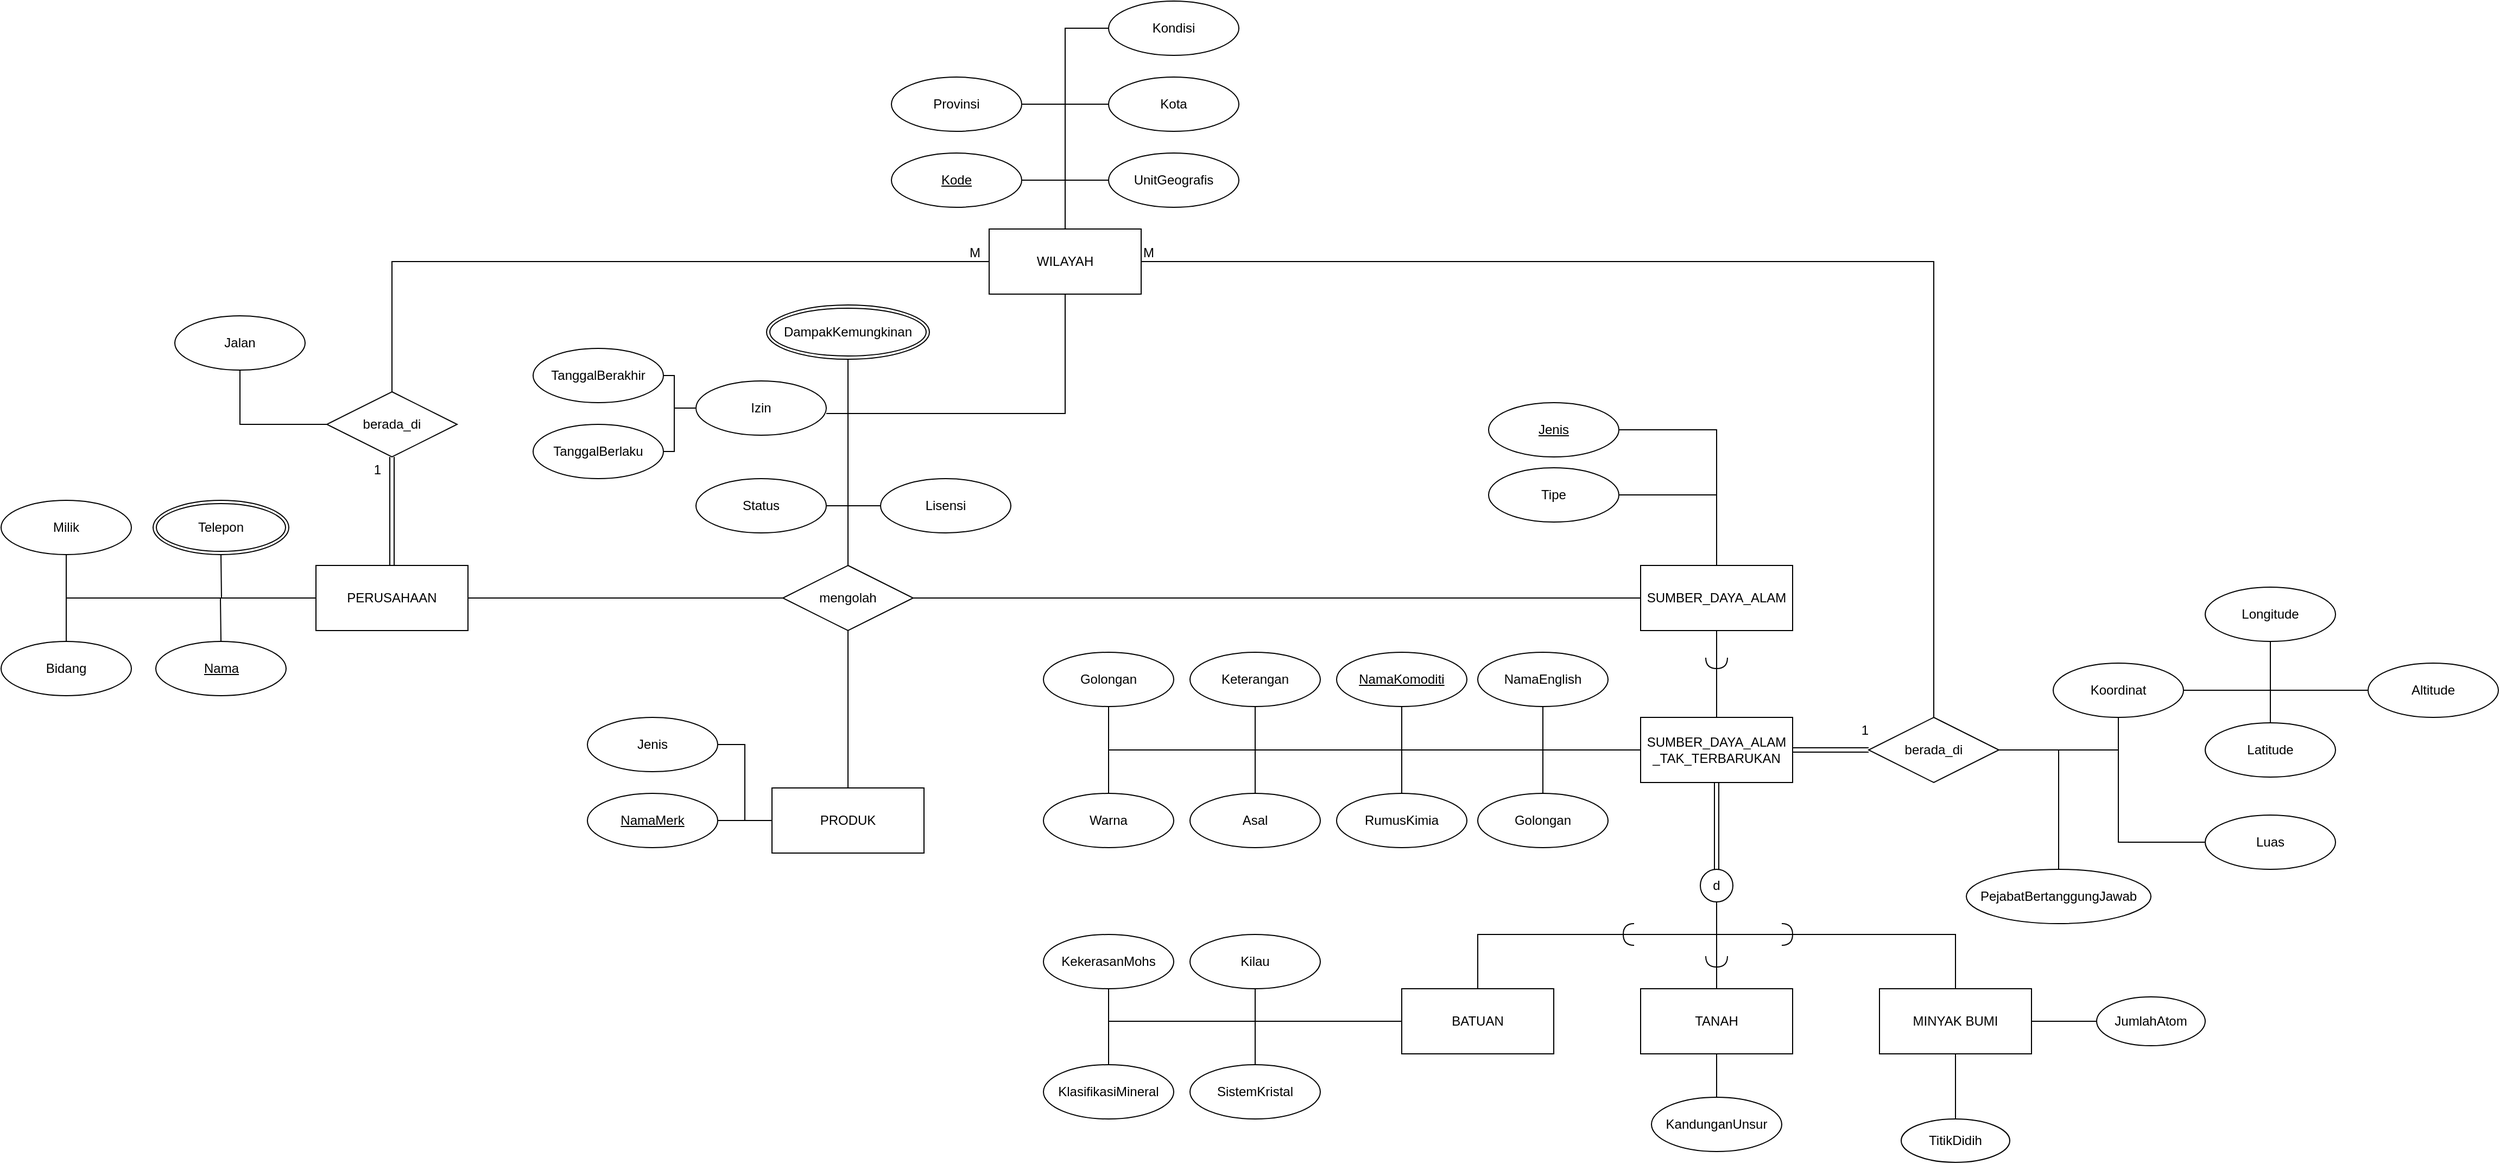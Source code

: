 <mxfile>
    <diagram id="r_4goBz6NWC6T0t2QKmt" name="Page-1">
        <mxGraphModel dx="1634" dy="1551" grid="1" gridSize="10" guides="1" tooltips="1" connect="1" arrows="1" fold="1" page="1" pageScale="1" pageWidth="850" pageHeight="1100" math="0" shadow="0">
            <root>
                <mxCell id="0"/>
                <mxCell id="1" parent="0"/>
                <mxCell id="2" value="SUMBER_DAYA_ALAM" style="rounded=0;whiteSpace=wrap;html=1;" parent="1" vertex="1">
                    <mxGeometry x="780" y="70" width="140" height="60" as="geometry"/>
                </mxCell>
                <mxCell id="130" value="" style="edgeStyle=orthogonalEdgeStyle;rounded=0;orthogonalLoop=1;jettySize=auto;html=1;endArrow=none;endFill=0;shape=link;" parent="1" source="4" target="15" edge="1">
                    <mxGeometry relative="1" as="geometry"/>
                </mxCell>
                <mxCell id="4" value="SUMBER_DAYA_ALAM&lt;br&gt;_TAK_TERBARUKAN" style="rounded=0;html=1;whiteSpace=wrap;verticalAlign=middle;" parent="1" vertex="1">
                    <mxGeometry x="780" y="210" width="140" height="60" as="geometry"/>
                </mxCell>
                <mxCell id="5" value="BATUAN" style="rounded=0;whiteSpace=wrap;html=1;" parent="1" vertex="1">
                    <mxGeometry x="560" y="460" width="140" height="60" as="geometry"/>
                </mxCell>
                <mxCell id="115" value="" style="endArrow=none;html=1;rounded=0;exitX=0.5;exitY=1;exitDx=0;exitDy=0;entryX=0.5;entryY=0;entryDx=0;entryDy=0;shape=link;" parent="1" source="4" target="116" edge="1">
                    <mxGeometry relative="1" as="geometry">
                        <mxPoint x="860" y="220.0" as="sourcePoint"/>
                        <mxPoint x="850" y="320" as="targetPoint"/>
                    </mxGeometry>
                </mxCell>
                <mxCell id="6" value="TANAH" style="rounded=0;whiteSpace=wrap;html=1;" parent="1" vertex="1">
                    <mxGeometry x="780" y="460" width="140" height="60" as="geometry"/>
                </mxCell>
                <mxCell id="116" value="d" style="ellipse;whiteSpace=wrap;html=1;aspect=fixed;rounded=0;sketch=0;verticalAlign=middle;" parent="1" vertex="1">
                    <mxGeometry x="835" y="350" width="30" height="30" as="geometry"/>
                </mxCell>
                <mxCell id="142" style="edgeStyle=orthogonalEdgeStyle;rounded=0;orthogonalLoop=1;jettySize=auto;html=1;entryX=0.5;entryY=0;entryDx=0;entryDy=0;endArrow=none;endFill=0;" edge="1" parent="1" source="7" target="141">
                    <mxGeometry relative="1" as="geometry"/>
                </mxCell>
                <mxCell id="7" value="MINYAK BUMI" style="rounded=0;whiteSpace=wrap;html=1;" parent="1" vertex="1">
                    <mxGeometry x="1000" y="460" width="140" height="60" as="geometry"/>
                </mxCell>
                <mxCell id="117" value="" style="endArrow=none;html=1;rounded=0;exitX=0.5;exitY=1;exitDx=0;exitDy=0;entryX=0.5;entryY=0;entryDx=0;entryDy=0;" parent="1" source="116" target="5" edge="1">
                    <mxGeometry relative="1" as="geometry">
                        <mxPoint x="860" y="280.0" as="sourcePoint"/>
                        <mxPoint x="860" y="360.0" as="targetPoint"/>
                        <Array as="points">
                            <mxPoint x="850" y="410"/>
                            <mxPoint x="630" y="410"/>
                        </Array>
                    </mxGeometry>
                </mxCell>
                <mxCell id="8" value="Keterangan" style="ellipse;whiteSpace=wrap;html=1;align=center;rounded=0;sketch=0;" parent="1" vertex="1">
                    <mxGeometry x="365" y="150" width="120" height="50" as="geometry"/>
                </mxCell>
                <mxCell id="118" value="" style="endArrow=none;html=1;rounded=0;exitX=0.5;exitY=0;exitDx=0;exitDy=0;entryX=0.5;entryY=1;entryDx=0;entryDy=0;" parent="1" source="6" target="116" edge="1">
                    <mxGeometry relative="1" as="geometry">
                        <mxPoint x="870" y="290.0" as="sourcePoint"/>
                        <mxPoint x="870" y="370.0" as="targetPoint"/>
                    </mxGeometry>
                </mxCell>
                <mxCell id="9" value="Asal" style="ellipse;whiteSpace=wrap;html=1;align=center;rounded=0;sketch=0;" parent="1" vertex="1">
                    <mxGeometry x="365" y="280" width="120" height="50" as="geometry"/>
                </mxCell>
                <mxCell id="119" value="" style="endArrow=none;html=1;rounded=0;exitX=0.5;exitY=0;exitDx=0;exitDy=0;entryX=0.5;entryY=1;entryDx=0;entryDy=0;" parent="1" source="7" target="116" edge="1">
                    <mxGeometry relative="1" as="geometry">
                        <mxPoint x="880" y="300.0" as="sourcePoint"/>
                        <mxPoint x="880" y="380.0" as="targetPoint"/>
                        <Array as="points">
                            <mxPoint x="1070" y="410"/>
                            <mxPoint x="850" y="410"/>
                        </Array>
                    </mxGeometry>
                </mxCell>
                <mxCell id="10" value="NamaEnglish" style="ellipse;whiteSpace=wrap;html=1;align=center;rounded=0;sketch=0;" parent="1" vertex="1">
                    <mxGeometry x="630" y="150" width="120" height="50" as="geometry"/>
                </mxCell>
                <mxCell id="11" value="Golongan" style="ellipse;whiteSpace=wrap;html=1;align=center;rounded=0;sketch=0;" parent="1" vertex="1">
                    <mxGeometry x="630" y="280" width="120" height="50" as="geometry"/>
                </mxCell>
                <mxCell id="12" value="RumusKimia" style="ellipse;whiteSpace=wrap;html=1;align=center;rounded=0;sketch=0;" parent="1" vertex="1">
                    <mxGeometry x="500" y="280" width="120" height="50" as="geometry"/>
                </mxCell>
                <mxCell id="13" value="Warna" style="ellipse;whiteSpace=wrap;html=1;align=center;rounded=0;sketch=0;" parent="1" vertex="1">
                    <mxGeometry x="230" y="280" width="120" height="50" as="geometry"/>
                </mxCell>
                <mxCell id="15" value="berada_di" style="shape=rhombus;perimeter=rhombusPerimeter;whiteSpace=wrap;html=1;align=center;rounded=0;sketch=0;" parent="1" vertex="1">
                    <mxGeometry x="990" y="210" width="120" height="60" as="geometry"/>
                </mxCell>
                <mxCell id="16" value="Koordinat" style="ellipse;whiteSpace=wrap;html=1;align=center;rounded=0;sketch=0;" parent="1" vertex="1">
                    <mxGeometry x="1160" y="160" width="120" height="50" as="geometry"/>
                </mxCell>
                <mxCell id="18" value="NamaKomoditi" style="ellipse;whiteSpace=wrap;html=1;align=center;rounded=0;sketch=0;fontStyle=4" parent="1" vertex="1">
                    <mxGeometry x="500" y="150" width="120" height="50" as="geometry"/>
                </mxCell>
                <mxCell id="19" value="Longitude" style="ellipse;whiteSpace=wrap;html=1;align=center;rounded=0;sketch=0;" parent="1" vertex="1">
                    <mxGeometry x="1300" y="90" width="120" height="50" as="geometry"/>
                </mxCell>
                <mxCell id="20" value="Altitude" style="ellipse;whiteSpace=wrap;html=1;align=center;rounded=0;sketch=0;" parent="1" vertex="1">
                    <mxGeometry x="1450" y="160" width="120" height="50" as="geometry"/>
                </mxCell>
                <mxCell id="21" value="Latitude" style="ellipse;whiteSpace=wrap;html=1;align=center;rounded=0;sketch=0;" parent="1" vertex="1">
                    <mxGeometry x="1300" y="215" width="120" height="50" as="geometry"/>
                </mxCell>
                <mxCell id="22" value="Luas" style="ellipse;whiteSpace=wrap;html=1;align=center;rounded=0;sketch=0;" parent="1" vertex="1">
                    <mxGeometry x="1300" y="300" width="120" height="50" as="geometry"/>
                </mxCell>
                <mxCell id="23" value="PejabatBertanggungJawab" style="ellipse;whiteSpace=wrap;html=1;align=center;rounded=0;sketch=0;" parent="1" vertex="1">
                    <mxGeometry x="1080" y="350" width="170" height="50" as="geometry"/>
                </mxCell>
                <mxCell id="24" value="Kilau" style="ellipse;whiteSpace=wrap;html=1;align=center;rounded=0;sketch=0;" parent="1" vertex="1">
                    <mxGeometry x="365" y="410" width="120" height="50" as="geometry"/>
                </mxCell>
                <mxCell id="25" value="KekerasanMohs" style="ellipse;whiteSpace=wrap;html=1;align=center;rounded=0;sketch=0;" parent="1" vertex="1">
                    <mxGeometry x="230" y="410" width="120" height="50" as="geometry"/>
                </mxCell>
                <mxCell id="26" value="SistemKristal&lt;span style=&quot;color: rgba(0 , 0 , 0 , 0) ; font-family: monospace ; font-size: 0px&quot;&gt;%3CmxGraphModel%3E%3Croot%3E%3CmxCell%20id%3D%220%22%2F%3E%3CmxCell%20id%3D%221%22%20parent%3D%220%22%2F%3E%3CmxCell%20id%3D%222%22%20value%3D%22Kilau%22%20style%3D%22ellipse%3BwhiteSpace%3Dwrap%3Bhtml%3D1%3Balign%3Dcenter%3Brounded%3D0%3Bsketch%3D0%3B%22%20vertex%3D%221%22%20parent%3D%221%22%3E%3CmxGeometry%20x%3D%22365%22%20y%3D%22390%22%20width%3D%22120%22%20height%3D%2250%22%20as%3D%22geometry%22%2F%3E%3C%2FmxCell%3E%3C%2Froot%3E%3C%2FmxGraphModel%3E&lt;/span&gt;" style="ellipse;whiteSpace=wrap;html=1;align=center;rounded=0;sketch=0;" parent="1" vertex="1">
                    <mxGeometry x="365" y="530" width="120" height="50" as="geometry"/>
                </mxCell>
                <mxCell id="27" value="KlasifikasiMineral" style="ellipse;whiteSpace=wrap;html=1;align=center;rounded=0;sketch=0;" parent="1" vertex="1">
                    <mxGeometry x="230" y="530" width="120" height="50" as="geometry"/>
                </mxCell>
                <mxCell id="28" value="Jenis" style="ellipse;whiteSpace=wrap;html=1;align=center;rounded=0;sketch=0;fontStyle=4" parent="1" vertex="1">
                    <mxGeometry x="640" y="-80" width="120" height="50" as="geometry"/>
                </mxCell>
                <mxCell id="29" value="Tipe" style="ellipse;whiteSpace=wrap;html=1;align=center;rounded=0;sketch=0;" parent="1" vertex="1">
                    <mxGeometry x="640" y="-20" width="120" height="50" as="geometry"/>
                </mxCell>
                <mxCell id="30" value="mengolah" style="shape=rhombus;perimeter=rhombusPerimeter;whiteSpace=wrap;html=1;align=center;rounded=0;sketch=0;" parent="1" vertex="1">
                    <mxGeometry x="-10" y="70" width="120" height="60" as="geometry"/>
                </mxCell>
                <mxCell id="31" value="PRODUK" style="rounded=0;whiteSpace=wrap;html=1;" parent="1" vertex="1">
                    <mxGeometry x="-20" y="275" width="140" height="60" as="geometry"/>
                </mxCell>
                <mxCell id="34" value="Lisensi" style="ellipse;whiteSpace=wrap;html=1;align=center;rounded=0;sketch=0;" parent="1" vertex="1">
                    <mxGeometry x="80" y="-10" width="120" height="50" as="geometry"/>
                </mxCell>
                <mxCell id="35" value="Status" style="ellipse;whiteSpace=wrap;html=1;align=center;rounded=0;sketch=0;" parent="1" vertex="1">
                    <mxGeometry x="-90" y="-10" width="120" height="50" as="geometry"/>
                </mxCell>
                <mxCell id="36" value="Izin" style="ellipse;whiteSpace=wrap;html=1;align=center;rounded=0;sketch=0;" parent="1" vertex="1">
                    <mxGeometry x="-90" y="-100" width="120" height="50" as="geometry"/>
                </mxCell>
                <mxCell id="37" value="TanggalBerakhir" style="ellipse;whiteSpace=wrap;html=1;align=center;rounded=0;sketch=0;" parent="1" vertex="1">
                    <mxGeometry x="-240" y="-130" width="120" height="50" as="geometry"/>
                </mxCell>
                <mxCell id="38" value="TanggalBerlaku" style="ellipse;whiteSpace=wrap;html=1;align=center;rounded=0;sketch=0;" parent="1" vertex="1">
                    <mxGeometry x="-240" y="-60" width="120" height="50" as="geometry"/>
                </mxCell>
                <mxCell id="39" value="DampakKemungkinan" style="ellipse;shape=doubleEllipse;margin=3;whiteSpace=wrap;html=1;align=center;rounded=0;sketch=0;" parent="1" vertex="1">
                    <mxGeometry x="-25" y="-170" width="150" height="50" as="geometry"/>
                </mxCell>
                <mxCell id="40" value="WILAYAH" style="rounded=0;whiteSpace=wrap;html=1;" parent="1" vertex="1">
                    <mxGeometry x="180" y="-240" width="140" height="60" as="geometry"/>
                </mxCell>
                <mxCell id="41" value="UnitGeografis" style="ellipse;whiteSpace=wrap;html=1;align=center;rounded=0;sketch=0;" parent="1" vertex="1">
                    <mxGeometry x="290" y="-310" width="120" height="50" as="geometry"/>
                </mxCell>
                <mxCell id="42" value="Kode" style="ellipse;whiteSpace=wrap;html=1;align=center;rounded=0;sketch=0;fontStyle=4" parent="1" vertex="1">
                    <mxGeometry x="90" y="-310" width="120" height="50" as="geometry"/>
                </mxCell>
                <mxCell id="43" value="Kota" style="ellipse;whiteSpace=wrap;html=1;align=center;rounded=0;sketch=0;" parent="1" vertex="1">
                    <mxGeometry x="290" y="-380" width="120" height="50" as="geometry"/>
                </mxCell>
                <mxCell id="44" value="Kondisi" style="ellipse;whiteSpace=wrap;html=1;align=center;rounded=0;sketch=0;" parent="1" vertex="1">
                    <mxGeometry x="290" y="-450" width="120" height="50" as="geometry"/>
                </mxCell>
                <mxCell id="45" value="Provinsi" style="ellipse;whiteSpace=wrap;html=1;align=center;rounded=0;sketch=0;" parent="1" vertex="1">
                    <mxGeometry x="90" y="-380" width="120" height="50" as="geometry"/>
                </mxCell>
                <mxCell id="122" style="edgeStyle=orthogonalEdgeStyle;rounded=0;orthogonalLoop=1;jettySize=auto;html=1;entryX=0.5;entryY=1;entryDx=0;entryDy=0;endArrow=none;endFill=0;shape=link;" parent="1" source="46" target="47" edge="1">
                    <mxGeometry relative="1" as="geometry"/>
                </mxCell>
                <mxCell id="46" value="PERUSAHAAN" style="rounded=0;whiteSpace=wrap;html=1;" parent="1" vertex="1">
                    <mxGeometry x="-440" y="70" width="140" height="60" as="geometry"/>
                </mxCell>
                <mxCell id="47" value="berada_di" style="shape=rhombus;perimeter=rhombusPerimeter;whiteSpace=wrap;html=1;align=center;rounded=0;sketch=0;" parent="1" vertex="1">
                    <mxGeometry x="-430" y="-90" width="120" height="60" as="geometry"/>
                </mxCell>
                <mxCell id="48" value="Jalan" style="ellipse;whiteSpace=wrap;html=1;align=center;rounded=0;sketch=0;" parent="1" vertex="1">
                    <mxGeometry x="-570" y="-160" width="120" height="50" as="geometry"/>
                </mxCell>
                <mxCell id="49" value="Milik" style="ellipse;whiteSpace=wrap;html=1;align=center;rounded=0;sketch=0;" parent="1" vertex="1">
                    <mxGeometry x="-730" y="10" width="120" height="50" as="geometry"/>
                </mxCell>
                <mxCell id="50" value="Telepon" style="ellipse;shape=doubleEllipse;margin=3;whiteSpace=wrap;html=1;align=center;rounded=0;sketch=0;" parent="1" vertex="1">
                    <mxGeometry x="-590" y="10" width="125" height="50" as="geometry"/>
                </mxCell>
                <mxCell id="51" value="Bidang" style="ellipse;whiteSpace=wrap;html=1;align=center;rounded=0;sketch=0;" parent="1" vertex="1">
                    <mxGeometry x="-730" y="140" width="120" height="50" as="geometry"/>
                </mxCell>
                <mxCell id="52" value="Nama" style="ellipse;whiteSpace=wrap;html=1;align=center;rounded=0;sketch=0;fontStyle=4" parent="1" vertex="1">
                    <mxGeometry x="-587.5" y="140" width="120" height="50" as="geometry"/>
                </mxCell>
                <mxCell id="55" value="" style="endArrow=none;html=1;rounded=0;exitX=1;exitY=0.5;exitDx=0;exitDy=0;entryX=0.5;entryY=0;entryDx=0;entryDy=0;" parent="1" source="40" target="15" edge="1">
                    <mxGeometry relative="1" as="geometry">
                        <mxPoint x="540" y="80" as="sourcePoint"/>
                        <mxPoint x="700" y="80" as="targetPoint"/>
                        <Array as="points">
                            <mxPoint x="1050" y="-210"/>
                        </Array>
                    </mxGeometry>
                </mxCell>
                <mxCell id="56" value="M" style="resizable=0;html=1;align=left;verticalAlign=bottom;" parent="55" connectable="0" vertex="1">
                    <mxGeometry x="-1" relative="1" as="geometry"/>
                </mxCell>
                <mxCell id="57" value="1" style="resizable=0;html=1;align=right;verticalAlign=bottom;" parent="55" connectable="0" vertex="1">
                    <mxGeometry x="1" relative="1" as="geometry">
                        <mxPoint x="-60" y="20" as="offset"/>
                    </mxGeometry>
                </mxCell>
                <mxCell id="58" value="" style="endArrow=none;html=1;rounded=0;exitX=0.5;exitY=1;exitDx=0;exitDy=0;entryX=0.5;entryY=0;entryDx=0;entryDy=0;" parent="1" source="40" target="30" edge="1">
                    <mxGeometry relative="1" as="geometry">
                        <mxPoint x="20" y="60" as="sourcePoint"/>
                        <mxPoint x="180" y="60" as="targetPoint"/>
                        <Array as="points">
                            <mxPoint x="250" y="-70"/>
                            <mxPoint x="50" y="-70"/>
                        </Array>
                    </mxGeometry>
                </mxCell>
                <mxCell id="64" value="" style="endArrow=none;html=1;rounded=0;exitX=0.5;exitY=1;exitDx=0;exitDy=0;entryX=0.5;entryY=0;entryDx=0;entryDy=0;" parent="1" source="39" target="30" edge="1">
                    <mxGeometry relative="1" as="geometry">
                        <mxPoint x="20" y="60" as="sourcePoint"/>
                        <mxPoint x="180" y="60" as="targetPoint"/>
                    </mxGeometry>
                </mxCell>
                <mxCell id="65" value="" style="endArrow=none;html=1;rounded=0;entryX=0.5;entryY=0;entryDx=0;entryDy=0;" parent="1" target="30" edge="1">
                    <mxGeometry relative="1" as="geometry">
                        <mxPoint x="30" y="-70" as="sourcePoint"/>
                        <mxPoint x="60" y="80" as="targetPoint"/>
                        <Array as="points">
                            <mxPoint x="50" y="-70"/>
                        </Array>
                    </mxGeometry>
                </mxCell>
                <mxCell id="66" value="" style="endArrow=none;html=1;rounded=0;exitX=1;exitY=0.5;exitDx=0;exitDy=0;entryX=0.5;entryY=0;entryDx=0;entryDy=0;" parent="1" source="35" target="30" edge="1">
                    <mxGeometry relative="1" as="geometry">
                        <mxPoint x="70" y="-100" as="sourcePoint"/>
                        <mxPoint x="70" y="90" as="targetPoint"/>
                        <Array as="points">
                            <mxPoint x="50" y="15"/>
                        </Array>
                    </mxGeometry>
                </mxCell>
                <mxCell id="67" value="" style="endArrow=none;html=1;rounded=0;exitX=0;exitY=0.5;exitDx=0;exitDy=0;entryX=0.5;entryY=0;entryDx=0;entryDy=0;" parent="1" source="34" target="30" edge="1">
                    <mxGeometry relative="1" as="geometry">
                        <mxPoint x="80" y="-90" as="sourcePoint"/>
                        <mxPoint x="80" y="100" as="targetPoint"/>
                        <Array as="points">
                            <mxPoint x="50" y="15"/>
                        </Array>
                    </mxGeometry>
                </mxCell>
                <mxCell id="69" value="" style="endArrow=none;html=1;rounded=0;exitX=0;exitY=0.5;exitDx=0;exitDy=0;entryX=1;entryY=0.5;entryDx=0;entryDy=0;" parent="1" source="2" target="30" edge="1">
                    <mxGeometry relative="1" as="geometry">
                        <mxPoint x="100" y="-70" as="sourcePoint"/>
                        <mxPoint x="100" y="120" as="targetPoint"/>
                    </mxGeometry>
                </mxCell>
                <mxCell id="70" value="" style="endArrow=none;html=1;rounded=0;exitX=1;exitY=0.5;exitDx=0;exitDy=0;entryX=0;entryY=0.5;entryDx=0;entryDy=0;" parent="1" source="46" target="30" edge="1">
                    <mxGeometry relative="1" as="geometry">
                        <mxPoint x="110" y="-60" as="sourcePoint"/>
                        <mxPoint x="110" y="130" as="targetPoint"/>
                    </mxGeometry>
                </mxCell>
                <mxCell id="71" value="" style="endArrow=none;html=1;rounded=0;exitX=0.5;exitY=1;exitDx=0;exitDy=0;entryX=0.5;entryY=0;entryDx=0;entryDy=0;" parent="1" source="30" target="31" edge="1">
                    <mxGeometry relative="1" as="geometry">
                        <mxPoint x="120" y="-50" as="sourcePoint"/>
                        <mxPoint x="120" y="140" as="targetPoint"/>
                    </mxGeometry>
                </mxCell>
                <mxCell id="73" value="" style="endArrow=none;html=1;rounded=0;exitX=1;exitY=0.5;exitDx=0;exitDy=0;entryX=0.5;entryY=0;entryDx=0;entryDy=0;" parent="1" source="28" target="2" edge="1">
                    <mxGeometry relative="1" as="geometry">
                        <mxPoint x="140" y="-30" as="sourcePoint"/>
                        <mxPoint x="140" y="160" as="targetPoint"/>
                        <Array as="points">
                            <mxPoint x="850" y="-55"/>
                        </Array>
                    </mxGeometry>
                </mxCell>
                <mxCell id="74" value="" style="endArrow=none;html=1;rounded=0;exitX=1;exitY=0.5;exitDx=0;exitDy=0;entryX=0.5;entryY=0;entryDx=0;entryDy=0;" parent="1" source="29" target="2" edge="1">
                    <mxGeometry relative="1" as="geometry">
                        <mxPoint x="150" y="-20" as="sourcePoint"/>
                        <mxPoint x="150" y="170" as="targetPoint"/>
                        <Array as="points">
                            <mxPoint x="850" y="5"/>
                        </Array>
                    </mxGeometry>
                </mxCell>
                <mxCell id="75" value="" style="endArrow=none;html=1;rounded=0;exitX=0.5;exitY=1;exitDx=0;exitDy=0;entryX=1;entryY=0.5;entryDx=0;entryDy=0;" parent="1" source="16" target="15" edge="1">
                    <mxGeometry relative="1" as="geometry">
                        <mxPoint x="1210" y="-150" as="sourcePoint"/>
                        <mxPoint x="1210" y="40" as="targetPoint"/>
                        <Array as="points">
                            <mxPoint x="1220" y="240"/>
                        </Array>
                    </mxGeometry>
                </mxCell>
                <mxCell id="76" value="" style="endArrow=none;html=1;rounded=0;exitX=0;exitY=0.5;exitDx=0;exitDy=0;entryX=1;entryY=0.5;entryDx=0;entryDy=0;" parent="1" source="22" target="15" edge="1">
                    <mxGeometry relative="1" as="geometry">
                        <mxPoint x="1220" y="-140.0" as="sourcePoint"/>
                        <mxPoint x="1220" y="50" as="targetPoint"/>
                        <Array as="points">
                            <mxPoint x="1220" y="325"/>
                            <mxPoint x="1220" y="240"/>
                        </Array>
                    </mxGeometry>
                </mxCell>
                <mxCell id="77" value="" style="endArrow=none;html=1;rounded=0;exitX=1;exitY=0.5;exitDx=0;exitDy=0;entryX=0.5;entryY=0;entryDx=0;entryDy=0;" parent="1" source="15" target="23" edge="1">
                    <mxGeometry relative="1" as="geometry">
                        <mxPoint x="1230" y="-130.0" as="sourcePoint"/>
                        <mxPoint x="1230" y="60" as="targetPoint"/>
                        <Array as="points">
                            <mxPoint x="1165" y="240"/>
                        </Array>
                    </mxGeometry>
                </mxCell>
                <mxCell id="78" value="" style="endArrow=none;html=1;rounded=0;exitX=0;exitY=0.5;exitDx=0;exitDy=0;entryX=1;entryY=0.5;entryDx=0;entryDy=0;" parent="1" source="20" target="16" edge="1">
                    <mxGeometry relative="1" as="geometry">
                        <mxPoint x="1240" y="-120.0" as="sourcePoint"/>
                        <mxPoint x="1240" y="70" as="targetPoint"/>
                    </mxGeometry>
                </mxCell>
                <mxCell id="79" value="" style="endArrow=none;html=1;rounded=0;exitX=0.5;exitY=1;exitDx=0;exitDy=0;entryX=1;entryY=0.5;entryDx=0;entryDy=0;" parent="1" source="19" target="16" edge="1">
                    <mxGeometry relative="1" as="geometry">
                        <mxPoint x="1250" y="-110.0" as="sourcePoint"/>
                        <mxPoint x="1250" y="80" as="targetPoint"/>
                        <Array as="points">
                            <mxPoint x="1360" y="185"/>
                        </Array>
                    </mxGeometry>
                </mxCell>
                <mxCell id="80" value="" style="endArrow=none;html=1;rounded=0;exitX=0.5;exitY=0;exitDx=0;exitDy=0;entryX=1;entryY=0.5;entryDx=0;entryDy=0;" parent="1" source="21" target="16" edge="1">
                    <mxGeometry relative="1" as="geometry">
                        <mxPoint x="1260" y="-100.0" as="sourcePoint"/>
                        <mxPoint x="1260" y="90" as="targetPoint"/>
                        <Array as="points">
                            <mxPoint x="1360" y="185"/>
                        </Array>
                    </mxGeometry>
                </mxCell>
                <mxCell id="81" value="" style="endArrow=none;html=1;rounded=0;exitX=0;exitY=0.5;exitDx=0;exitDy=0;entryX=0.5;entryY=1;entryDx=0;entryDy=0;" parent="1" source="5" target="24" edge="1">
                    <mxGeometry relative="1" as="geometry">
                        <mxPoint x="1270" y="-90.0" as="sourcePoint"/>
                        <mxPoint x="1270" y="100" as="targetPoint"/>
                        <Array as="points">
                            <mxPoint x="425" y="490"/>
                        </Array>
                    </mxGeometry>
                </mxCell>
                <mxCell id="82" value="" style="endArrow=none;html=1;rounded=0;exitX=0;exitY=0.5;exitDx=0;exitDy=0;entryX=0.5;entryY=0;entryDx=0;entryDy=0;" parent="1" source="5" target="27" edge="1">
                    <mxGeometry relative="1" as="geometry">
                        <mxPoint x="748.82" y="470.0" as="sourcePoint"/>
                        <mxPoint x="748.82" y="660" as="targetPoint"/>
                        <Array as="points">
                            <mxPoint x="290" y="490"/>
                        </Array>
                    </mxGeometry>
                </mxCell>
                <mxCell id="83" value="" style="endArrow=none;html=1;rounded=0;exitX=0.5;exitY=1;exitDx=0;exitDy=0;entryX=0;entryY=0.5;entryDx=0;entryDy=0;" parent="1" source="25" target="5" edge="1">
                    <mxGeometry relative="1" as="geometry">
                        <mxPoint x="758.82" y="480" as="sourcePoint"/>
                        <mxPoint x="758.82" y="670" as="targetPoint"/>
                        <Array as="points">
                            <mxPoint x="290" y="490"/>
                        </Array>
                    </mxGeometry>
                </mxCell>
                <mxCell id="85" value="" style="endArrow=none;html=1;rounded=0;exitX=0;exitY=0.5;exitDx=0;exitDy=0;entryX=0.5;entryY=0;entryDx=0;entryDy=0;" parent="1" source="5" target="26" edge="1">
                    <mxGeometry relative="1" as="geometry">
                        <mxPoint x="768.82" y="490" as="sourcePoint"/>
                        <mxPoint x="768.82" y="680" as="targetPoint"/>
                        <Array as="points">
                            <mxPoint x="425" y="490"/>
                        </Array>
                    </mxGeometry>
                </mxCell>
                <mxCell id="86" value="" style="endArrow=none;html=1;rounded=0;exitX=0;exitY=0.5;exitDx=0;exitDy=0;entryX=0.5;entryY=0;entryDx=0;entryDy=0;" parent="1" source="4" target="13" edge="1">
                    <mxGeometry relative="1" as="geometry">
                        <mxPoint x="778.82" y="500" as="sourcePoint"/>
                        <mxPoint x="778.82" y="690" as="targetPoint"/>
                        <Array as="points">
                            <mxPoint x="290" y="240"/>
                        </Array>
                    </mxGeometry>
                </mxCell>
                <mxCell id="87" value="" style="endArrow=none;html=1;rounded=0;exitX=0;exitY=0.5;exitDx=0;exitDy=0;entryX=0.5;entryY=0;entryDx=0;entryDy=0;" parent="1" source="4" target="9" edge="1">
                    <mxGeometry relative="1" as="geometry">
                        <mxPoint x="790" y="250" as="sourcePoint"/>
                        <mxPoint x="300" y="290" as="targetPoint"/>
                        <Array as="points">
                            <mxPoint x="425" y="240"/>
                        </Array>
                    </mxGeometry>
                </mxCell>
                <mxCell id="88" value="" style="endArrow=none;html=1;rounded=0;exitX=0;exitY=0.5;exitDx=0;exitDy=0;entryX=0.5;entryY=0;entryDx=0;entryDy=0;" parent="1" source="4" target="12" edge="1">
                    <mxGeometry relative="1" as="geometry">
                        <mxPoint x="800" y="260" as="sourcePoint"/>
                        <mxPoint x="310" y="300" as="targetPoint"/>
                        <Array as="points">
                            <mxPoint x="560" y="240"/>
                        </Array>
                    </mxGeometry>
                </mxCell>
                <mxCell id="89" value="" style="endArrow=none;html=1;rounded=0;exitX=0;exitY=0.5;exitDx=0;exitDy=0;entryX=0.5;entryY=0;entryDx=0;entryDy=0;" parent="1" source="4" target="11" edge="1">
                    <mxGeometry relative="1" as="geometry">
                        <mxPoint x="810" y="270" as="sourcePoint"/>
                        <mxPoint x="320" y="310" as="targetPoint"/>
                        <Array as="points">
                            <mxPoint x="690" y="240"/>
                        </Array>
                    </mxGeometry>
                </mxCell>
                <mxCell id="90" value="" style="endArrow=none;html=1;rounded=0;exitX=0;exitY=0.5;exitDx=0;exitDy=0;entryX=0.5;entryY=1;entryDx=0;entryDy=0;" parent="1" source="4" target="8" edge="1">
                    <mxGeometry relative="1" as="geometry">
                        <mxPoint x="820" y="280" as="sourcePoint"/>
                        <mxPoint x="330" y="320" as="targetPoint"/>
                        <Array as="points">
                            <mxPoint x="425" y="240"/>
                        </Array>
                    </mxGeometry>
                </mxCell>
                <mxCell id="91" value="" style="endArrow=none;html=1;rounded=0;exitX=0;exitY=0.5;exitDx=0;exitDy=0;entryX=0.5;entryY=1;entryDx=0;entryDy=0;" parent="1" source="4" target="18" edge="1">
                    <mxGeometry relative="1" as="geometry">
                        <mxPoint x="830" y="290" as="sourcePoint"/>
                        <mxPoint x="340" y="330" as="targetPoint"/>
                        <Array as="points">
                            <mxPoint x="560" y="240"/>
                        </Array>
                    </mxGeometry>
                </mxCell>
                <mxCell id="92" value="" style="endArrow=none;html=1;rounded=0;exitX=0;exitY=0.5;exitDx=0;exitDy=0;" parent="1" source="4" target="10" edge="1">
                    <mxGeometry relative="1" as="geometry">
                        <mxPoint x="840" y="300" as="sourcePoint"/>
                        <mxPoint x="690" y="210" as="targetPoint"/>
                        <Array as="points">
                            <mxPoint x="690" y="240"/>
                        </Array>
                    </mxGeometry>
                </mxCell>
                <mxCell id="94" value="" style="endArrow=none;html=1;rounded=0;entryX=0.5;entryY=1;entryDx=0;entryDy=0;exitX=0.5;exitY=0;exitDx=0;exitDy=0;" parent="1" source="4" target="2" edge="1">
                    <mxGeometry relative="1" as="geometry">
                        <mxPoint x="530" y="340" as="sourcePoint"/>
                        <mxPoint x="690" y="340" as="targetPoint"/>
                    </mxGeometry>
                </mxCell>
                <mxCell id="95" value="" style="endArrow=none;html=1;rounded=0;entryX=1;entryY=0.5;entryDx=0;entryDy=0;exitX=0.5;exitY=0;exitDx=0;exitDy=0;" parent="1" source="40" target="45" edge="1">
                    <mxGeometry relative="1" as="geometry">
                        <mxPoint x="390" y="-95" as="sourcePoint"/>
                        <mxPoint x="390" y="-175" as="targetPoint"/>
                        <Array as="points">
                            <mxPoint x="250" y="-355"/>
                        </Array>
                    </mxGeometry>
                </mxCell>
                <mxCell id="96" value="" style="endArrow=none;html=1;rounded=0;entryX=1;entryY=0.5;entryDx=0;entryDy=0;exitX=0.5;exitY=0;exitDx=0;exitDy=0;" parent="1" source="40" target="42" edge="1">
                    <mxGeometry relative="1" as="geometry">
                        <mxPoint x="400" y="-85" as="sourcePoint"/>
                        <mxPoint x="400" y="-165.0" as="targetPoint"/>
                        <Array as="points">
                            <mxPoint x="250" y="-285"/>
                        </Array>
                    </mxGeometry>
                </mxCell>
                <mxCell id="97" value="" style="endArrow=none;html=1;rounded=0;entryX=0;entryY=0.5;entryDx=0;entryDy=0;exitX=0.5;exitY=0;exitDx=0;exitDy=0;" parent="1" source="40" target="43" edge="1">
                    <mxGeometry relative="1" as="geometry">
                        <mxPoint x="260" y="-230.0" as="sourcePoint"/>
                        <mxPoint x="220" y="-345.0" as="targetPoint"/>
                        <Array as="points">
                            <mxPoint x="250" y="-355"/>
                        </Array>
                    </mxGeometry>
                </mxCell>
                <mxCell id="98" value="" style="endArrow=none;html=1;rounded=0;entryX=0;entryY=0.5;entryDx=0;entryDy=0;exitX=0.5;exitY=0;exitDx=0;exitDy=0;" parent="1" source="40" target="41" edge="1">
                    <mxGeometry relative="1" as="geometry">
                        <mxPoint x="260" y="-230.0" as="sourcePoint"/>
                        <mxPoint x="300" y="-345.0" as="targetPoint"/>
                        <Array as="points">
                            <mxPoint x="250" y="-285"/>
                        </Array>
                    </mxGeometry>
                </mxCell>
                <mxCell id="99" value="" style="endArrow=none;html=1;rounded=0;entryX=0;entryY=0.5;entryDx=0;entryDy=0;exitX=0.5;exitY=0;exitDx=0;exitDy=0;" parent="1" source="40" target="44" edge="1">
                    <mxGeometry relative="1" as="geometry">
                        <mxPoint x="260" y="-230.0" as="sourcePoint"/>
                        <mxPoint x="300" y="-275.0" as="targetPoint"/>
                        <Array as="points">
                            <mxPoint x="250" y="-425"/>
                        </Array>
                    </mxGeometry>
                </mxCell>
                <mxCell id="100" value="" style="endArrow=none;html=1;rounded=0;exitX=0.5;exitY=0;exitDx=0;exitDy=0;entryX=0;entryY=0.5;entryDx=0;entryDy=0;" parent="1" source="51" target="46" edge="1">
                    <mxGeometry relative="1" as="geometry">
                        <mxPoint x="-290" y="110" as="sourcePoint"/>
                        <mxPoint y="110" as="targetPoint"/>
                        <Array as="points">
                            <mxPoint x="-670" y="100"/>
                        </Array>
                    </mxGeometry>
                </mxCell>
                <mxCell id="101" value="" style="endArrow=none;html=1;rounded=0;exitX=0.5;exitY=0;exitDx=0;exitDy=0;entryX=0;entryY=0.5;entryDx=0;entryDy=0;" parent="1" source="52" target="46" edge="1">
                    <mxGeometry relative="1" as="geometry">
                        <mxPoint x="-660.0" y="150" as="sourcePoint"/>
                        <mxPoint x="-430.0" y="110" as="targetPoint"/>
                        <Array as="points">
                            <mxPoint x="-528" y="100"/>
                        </Array>
                    </mxGeometry>
                </mxCell>
                <mxCell id="102" value="" style="endArrow=none;html=1;rounded=0;exitX=0.5;exitY=1;exitDx=0;exitDy=0;entryX=0;entryY=0.5;entryDx=0;entryDy=0;" parent="1" source="49" target="46" edge="1">
                    <mxGeometry relative="1" as="geometry">
                        <mxPoint x="-650.0" y="160" as="sourcePoint"/>
                        <mxPoint x="-420.0" y="120" as="targetPoint"/>
                        <Array as="points">
                            <mxPoint x="-670" y="100"/>
                        </Array>
                    </mxGeometry>
                </mxCell>
                <mxCell id="103" value="" style="endArrow=none;html=1;rounded=0;exitX=0.5;exitY=1;exitDx=0;exitDy=0;entryX=0;entryY=0.5;entryDx=0;entryDy=0;" parent="1" source="50" target="46" edge="1">
                    <mxGeometry relative="1" as="geometry">
                        <mxPoint x="-640.0" y="170" as="sourcePoint"/>
                        <mxPoint x="-410.0" y="130" as="targetPoint"/>
                        <Array as="points">
                            <mxPoint x="-527" y="100"/>
                        </Array>
                    </mxGeometry>
                </mxCell>
                <mxCell id="104" value="" style="endArrow=none;html=1;rounded=0;exitX=1;exitY=0.5;exitDx=0;exitDy=0;entryX=0;entryY=0.5;entryDx=0;entryDy=0;" parent="1" source="37" target="36" edge="1">
                    <mxGeometry relative="1" as="geometry">
                        <mxPoint x="-290" y="110" as="sourcePoint"/>
                        <mxPoint y="110" as="targetPoint"/>
                        <Array as="points">
                            <mxPoint x="-110" y="-105"/>
                            <mxPoint x="-110" y="-75"/>
                        </Array>
                    </mxGeometry>
                </mxCell>
                <mxCell id="105" value="" style="endArrow=none;html=1;rounded=0;exitX=1;exitY=0.5;exitDx=0;exitDy=0;entryX=0;entryY=0.5;entryDx=0;entryDy=0;" parent="1" source="38" target="36" edge="1">
                    <mxGeometry relative="1" as="geometry">
                        <mxPoint x="-280" y="120" as="sourcePoint"/>
                        <mxPoint x="10" y="120" as="targetPoint"/>
                        <Array as="points">
                            <mxPoint x="-110" y="-35"/>
                            <mxPoint x="-110" y="-75"/>
                        </Array>
                    </mxGeometry>
                </mxCell>
                <mxCell id="107" value="" style="endArrow=none;html=1;rounded=0;exitX=0;exitY=0.5;exitDx=0;exitDy=0;entryX=0.5;entryY=0;entryDx=0;entryDy=0;" parent="1" source="40" target="47" edge="1">
                    <mxGeometry relative="1" as="geometry">
                        <mxPoint x="260" y="-170" as="sourcePoint"/>
                        <mxPoint x="60" y="80.0" as="targetPoint"/>
                        <Array as="points">
                            <mxPoint x="-370" y="-210"/>
                        </Array>
                    </mxGeometry>
                </mxCell>
                <mxCell id="108" value="M" style="resizable=0;html=1;align=left;verticalAlign=bottom;" parent="107" connectable="0" vertex="1">
                    <mxGeometry x="-1" relative="1" as="geometry">
                        <mxPoint x="-20" as="offset"/>
                    </mxGeometry>
                </mxCell>
                <mxCell id="109" value="1" style="resizable=0;html=1;align=right;verticalAlign=bottom;" parent="107" connectable="0" vertex="1">
                    <mxGeometry x="1" relative="1" as="geometry">
                        <mxPoint x="-10" y="80" as="offset"/>
                    </mxGeometry>
                </mxCell>
                <mxCell id="110" value="" style="endArrow=none;html=1;rounded=0;exitX=0;exitY=0.5;exitDx=0;exitDy=0;entryX=0.5;entryY=1;entryDx=0;entryDy=0;" parent="1" source="47" target="48" edge="1">
                    <mxGeometry relative="1" as="geometry">
                        <mxPoint x="-290" y="110" as="sourcePoint"/>
                        <mxPoint y="110" as="targetPoint"/>
                        <Array as="points">
                            <mxPoint x="-510" y="-60"/>
                        </Array>
                    </mxGeometry>
                </mxCell>
                <mxCell id="123" value="" style="shape=requiredInterface;html=1;verticalLabelPosition=bottom;rotation=0;" parent="1" vertex="1">
                    <mxGeometry x="910" y="400" width="10" height="20" as="geometry"/>
                </mxCell>
                <mxCell id="125" value="" style="shape=requiredInterface;html=1;verticalLabelPosition=bottom;rotation=-180;" parent="1" vertex="1">
                    <mxGeometry x="764" y="400" width="10" height="20" as="geometry"/>
                </mxCell>
                <mxCell id="128" value="" style="shape=requiredInterface;html=1;verticalLabelPosition=bottom;rotation=90;" parent="1" vertex="1">
                    <mxGeometry x="845" y="425" width="10" height="20" as="geometry"/>
                </mxCell>
                <mxCell id="129" value="" style="shape=requiredInterface;html=1;verticalLabelPosition=bottom;rotation=90;" parent="1" vertex="1">
                    <mxGeometry x="845" y="150" width="10" height="20" as="geometry"/>
                </mxCell>
                <mxCell id="147" style="edgeStyle=orthogonalEdgeStyle;rounded=0;orthogonalLoop=1;jettySize=auto;html=1;entryX=0;entryY=0.5;entryDx=0;entryDy=0;endArrow=none;endFill=0;" edge="1" parent="1" source="132" target="31">
                    <mxGeometry relative="1" as="geometry"/>
                </mxCell>
                <mxCell id="132" value="NamaMerk" style="ellipse;whiteSpace=wrap;html=1;align=center;rounded=0;sketch=0;fontStyle=4" parent="1" vertex="1">
                    <mxGeometry x="-190" y="280" width="120" height="50" as="geometry"/>
                </mxCell>
                <mxCell id="134" style="edgeStyle=orthogonalEdgeStyle;rounded=0;orthogonalLoop=1;jettySize=auto;html=1;entryX=0.5;entryY=1;entryDx=0;entryDy=0;endArrow=none;endFill=0;" edge="1" parent="1" source="133" target="6">
                    <mxGeometry relative="1" as="geometry"/>
                </mxCell>
                <mxCell id="133" value="KandunganUnsur" style="ellipse;whiteSpace=wrap;html=1;align=center;rounded=0;sketch=0;" vertex="1" parent="1">
                    <mxGeometry x="790" y="560" width="120" height="50" as="geometry"/>
                </mxCell>
                <mxCell id="136" style="edgeStyle=orthogonalEdgeStyle;rounded=0;orthogonalLoop=1;jettySize=auto;html=1;entryX=1;entryY=0.5;entryDx=0;entryDy=0;endArrow=none;endFill=0;" edge="1" parent="1" source="135" target="7">
                    <mxGeometry relative="1" as="geometry"/>
                </mxCell>
                <mxCell id="135" value="JumlahAtom" style="ellipse;whiteSpace=wrap;html=1;align=center;rounded=0;sketch=0;" vertex="1" parent="1">
                    <mxGeometry x="1200" y="467.5" width="100" height="45" as="geometry"/>
                </mxCell>
                <mxCell id="141" value="TitikDidih" style="ellipse;whiteSpace=wrap;html=1;align=center;rounded=0;sketch=0;" vertex="1" parent="1">
                    <mxGeometry x="1020" y="580" width="100" height="40" as="geometry"/>
                </mxCell>
                <mxCell id="149" style="edgeStyle=orthogonalEdgeStyle;rounded=0;orthogonalLoop=1;jettySize=auto;html=1;entryX=0;entryY=0.5;entryDx=0;entryDy=0;endArrow=none;endFill=0;" edge="1" parent="1" source="148" target="31">
                    <mxGeometry relative="1" as="geometry"/>
                </mxCell>
                <mxCell id="148" value="Jenis" style="ellipse;whiteSpace=wrap;html=1;align=center;rounded=0;sketch=0;" vertex="1" parent="1">
                    <mxGeometry x="-190" y="210" width="120" height="50" as="geometry"/>
                </mxCell>
                <mxCell id="151" style="edgeStyle=orthogonalEdgeStyle;rounded=0;orthogonalLoop=1;jettySize=auto;html=1;entryX=0;entryY=0.5;entryDx=0;entryDy=0;endArrow=none;endFill=0;" edge="1" parent="1" source="150" target="4">
                    <mxGeometry relative="1" as="geometry">
                        <Array as="points">
                            <mxPoint x="290" y="240"/>
                        </Array>
                    </mxGeometry>
                </mxCell>
                <mxCell id="150" value="Golongan" style="ellipse;whiteSpace=wrap;html=1;align=center;rounded=0;sketch=0;" vertex="1" parent="1">
                    <mxGeometry x="230" y="150" width="120" height="50" as="geometry"/>
                </mxCell>
            </root>
        </mxGraphModel>
    </diagram>
</mxfile>